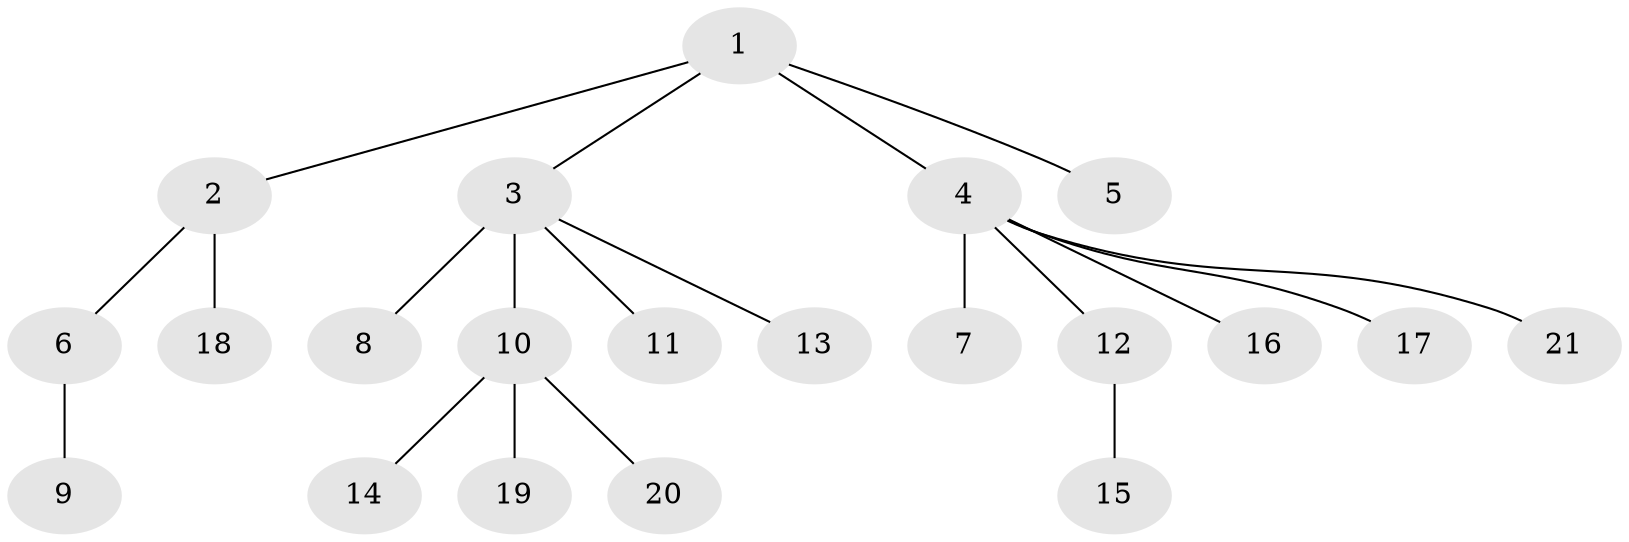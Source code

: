 // original degree distribution, {5: 0.019230769230769232, 3: 0.11538461538461539, 8: 0.019230769230769232, 2: 0.3076923076923077, 4: 0.038461538461538464, 6: 0.019230769230769232, 1: 0.4807692307692308}
// Generated by graph-tools (version 1.1) at 2025/51/03/04/25 22:51:31]
// undirected, 21 vertices, 20 edges
graph export_dot {
  node [color=gray90,style=filled];
  1;
  2;
  3;
  4;
  5;
  6;
  7;
  8;
  9;
  10;
  11;
  12;
  13;
  14;
  15;
  16;
  17;
  18;
  19;
  20;
  21;
  1 -- 2 [weight=1.0];
  1 -- 3 [weight=1.0];
  1 -- 4 [weight=1.0];
  1 -- 5 [weight=1.0];
  2 -- 6 [weight=1.0];
  2 -- 18 [weight=1.0];
  3 -- 8 [weight=1.0];
  3 -- 10 [weight=3.0];
  3 -- 11 [weight=1.0];
  3 -- 13 [weight=1.0];
  4 -- 7 [weight=4.0];
  4 -- 12 [weight=1.0];
  4 -- 16 [weight=1.0];
  4 -- 17 [weight=1.0];
  4 -- 21 [weight=1.0];
  6 -- 9 [weight=1.0];
  10 -- 14 [weight=1.0];
  10 -- 19 [weight=1.0];
  10 -- 20 [weight=1.0];
  12 -- 15 [weight=1.0];
}
